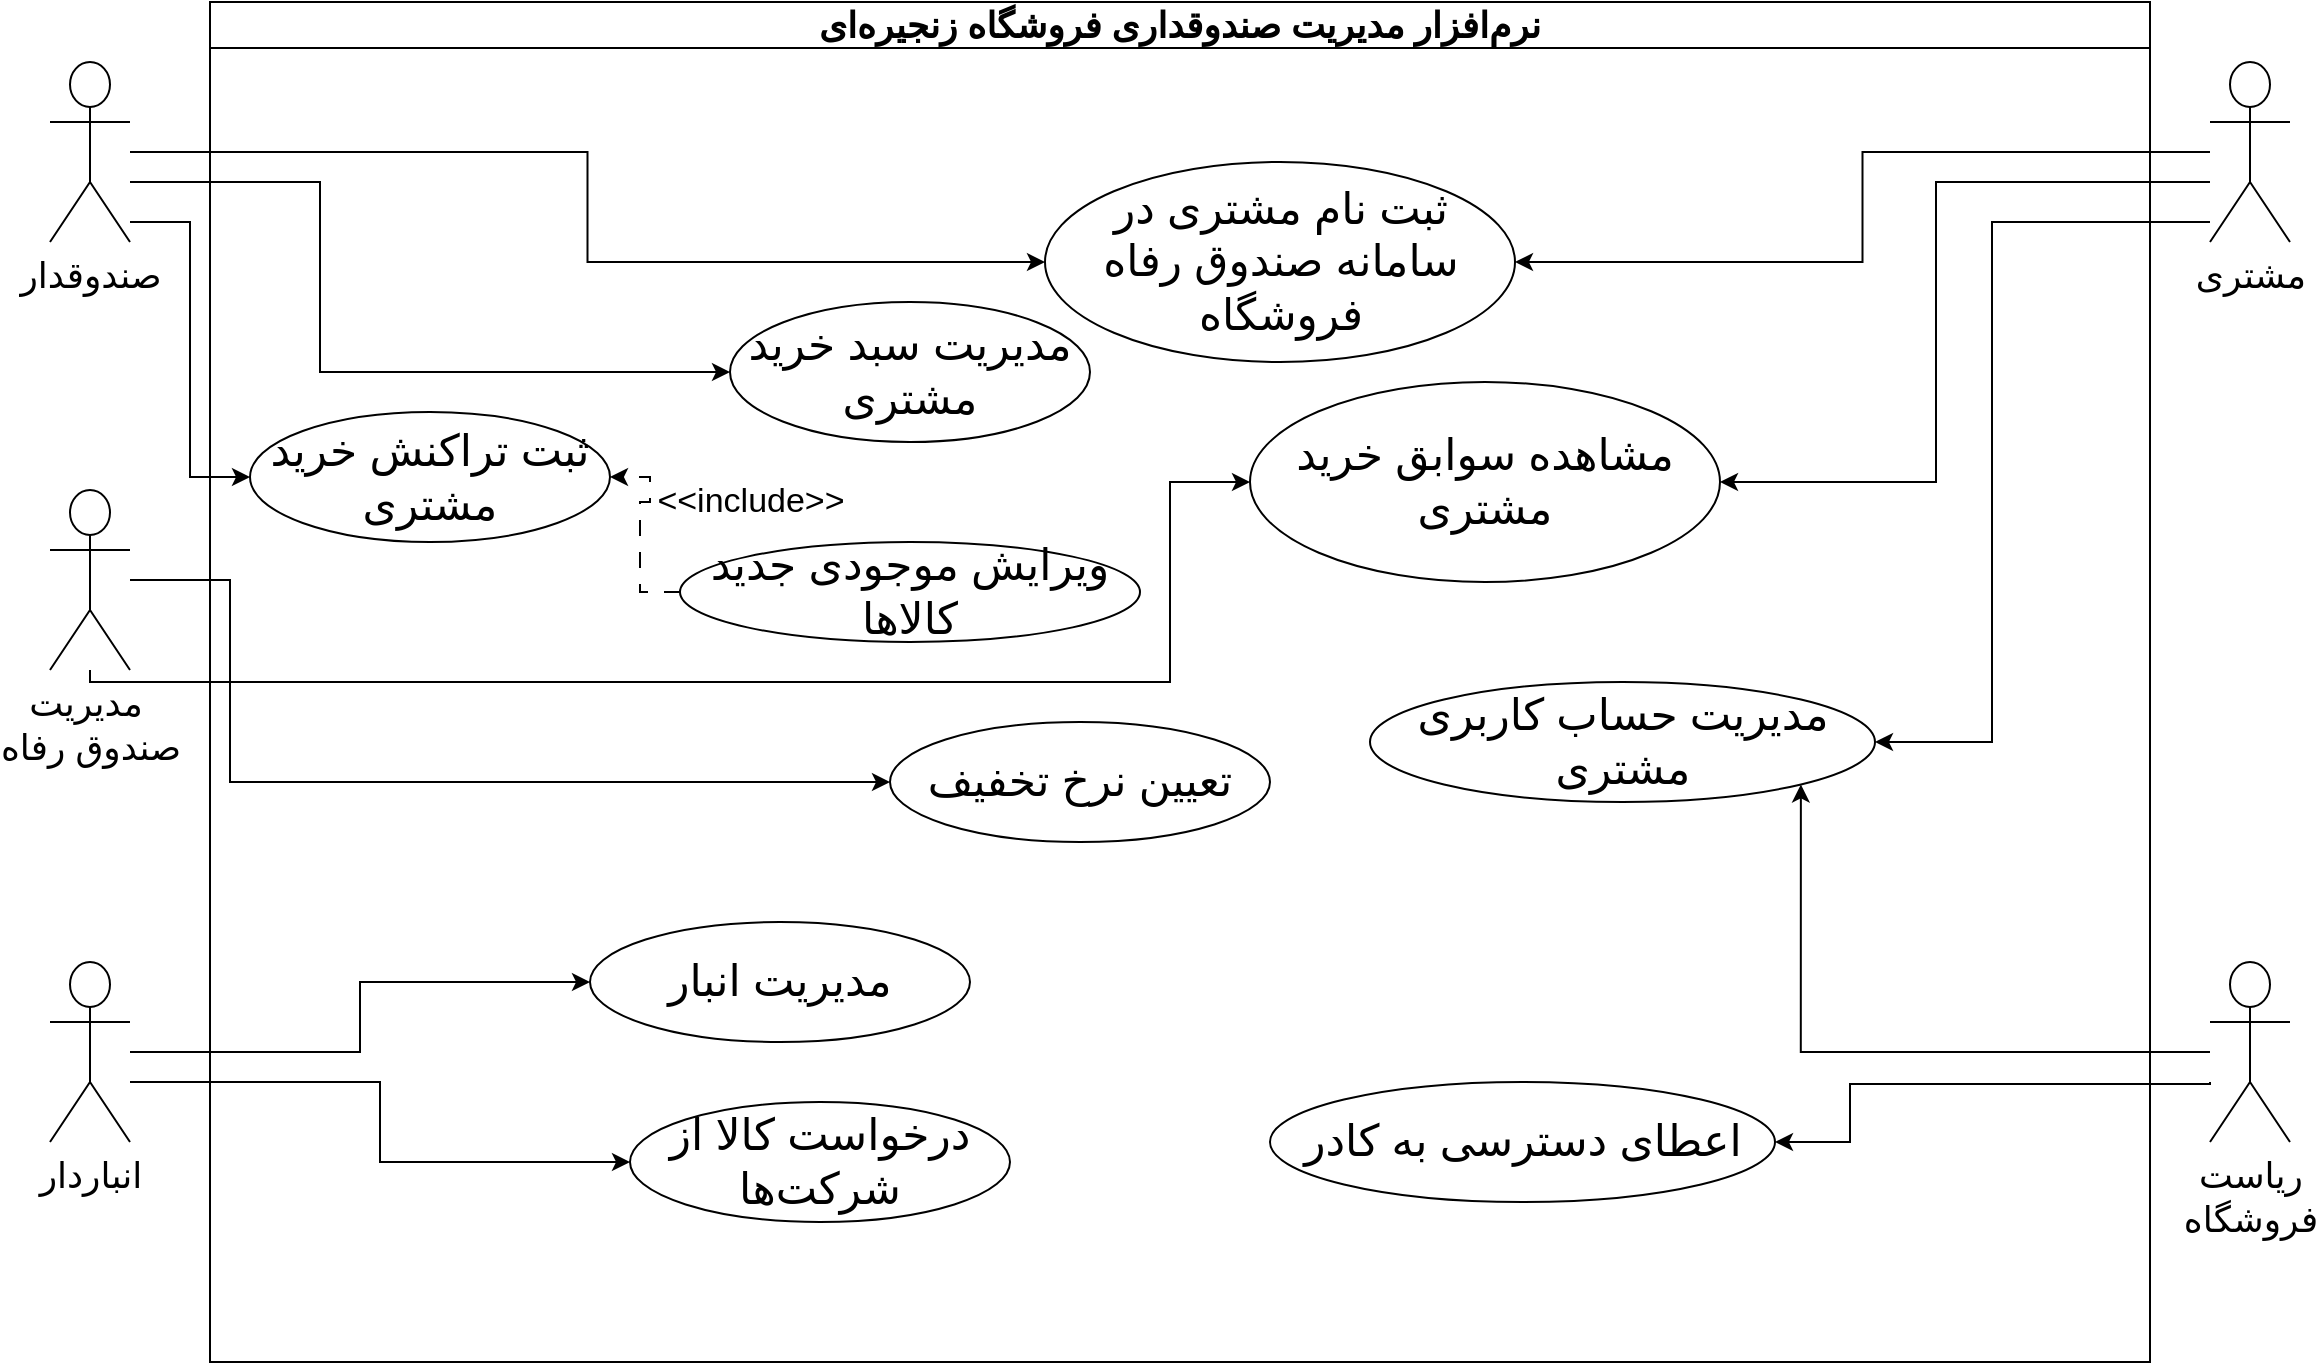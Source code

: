 <mxfile version="24.5.4" type="device">
  <diagram name="Page-1" id="_Y2IuD8lEzFMxkLg278f">
    <mxGraphModel dx="1615" dy="815" grid="1" gridSize="10" guides="1" tooltips="1" connect="1" arrows="1" fold="1" page="1" pageScale="1" pageWidth="1169" pageHeight="827" math="0" shadow="0">
      <root>
        <mxCell id="0" />
        <mxCell id="1" parent="0" />
        <mxCell id="T2mrMGNM1jW11NVGNgAQ-1" value="نرم‌افزار مدیریت صندوقداری فروشگاه زنجیره‌ای" style="swimlane;whiteSpace=wrap;html=1;fontSize=18;" parent="1" vertex="1">
          <mxGeometry x="110" y="80" width="970" height="680" as="geometry" />
        </mxCell>
        <mxCell id="QuEZP8PnhDWulCvqXEfY-8" value="ثبت نام مشتری در سامانه صندوق رفاه فروشگاه" style="ellipse;whiteSpace=wrap;html=1;fontSize=22;" vertex="1" parent="T2mrMGNM1jW11NVGNgAQ-1">
          <mxGeometry x="417.5" y="80" width="235" height="100" as="geometry" />
        </mxCell>
        <mxCell id="QuEZP8PnhDWulCvqXEfY-11" value="مشاهده سوابق خرید مشتری" style="ellipse;whiteSpace=wrap;html=1;fontSize=22;" vertex="1" parent="T2mrMGNM1jW11NVGNgAQ-1">
          <mxGeometry x="520" y="190" width="235" height="100" as="geometry" />
        </mxCell>
        <mxCell id="QuEZP8PnhDWulCvqXEfY-14" value="تعیین نرخ تخفیف" style="ellipse;whiteSpace=wrap;html=1;fontSize=22;" vertex="1" parent="T2mrMGNM1jW11NVGNgAQ-1">
          <mxGeometry x="340" y="360" width="190" height="60" as="geometry" />
        </mxCell>
        <mxCell id="QuEZP8PnhDWulCvqXEfY-16" value="مدیریت حساب کاربری مشتری" style="ellipse;whiteSpace=wrap;html=1;fontSize=22;" vertex="1" parent="T2mrMGNM1jW11NVGNgAQ-1">
          <mxGeometry x="580" y="340" width="252.5" height="60" as="geometry" />
        </mxCell>
        <mxCell id="QuEZP8PnhDWulCvqXEfY-19" value="مدیریت سبد خرید مشتری" style="ellipse;whiteSpace=wrap;html=1;fontSize=22;" vertex="1" parent="T2mrMGNM1jW11NVGNgAQ-1">
          <mxGeometry x="260" y="150" width="180" height="70" as="geometry" />
        </mxCell>
        <mxCell id="QuEZP8PnhDWulCvqXEfY-21" value="مدیریت انبار" style="ellipse;whiteSpace=wrap;html=1;fontSize=22;" vertex="1" parent="T2mrMGNM1jW11NVGNgAQ-1">
          <mxGeometry x="190" y="460" width="190" height="60" as="geometry" />
        </mxCell>
        <mxCell id="QuEZP8PnhDWulCvqXEfY-23" value="ثبت تراکنش خرید مشتری" style="ellipse;whiteSpace=wrap;html=1;fontSize=22;" vertex="1" parent="T2mrMGNM1jW11NVGNgAQ-1">
          <mxGeometry x="20" y="205" width="180" height="65" as="geometry" />
        </mxCell>
        <mxCell id="QuEZP8PnhDWulCvqXEfY-28" style="edgeStyle=orthogonalEdgeStyle;rounded=0;orthogonalLoop=1;jettySize=auto;html=1;entryX=1;entryY=0.5;entryDx=0;entryDy=0;dashed=1;dashPattern=8 8;" edge="1" parent="T2mrMGNM1jW11NVGNgAQ-1" source="QuEZP8PnhDWulCvqXEfY-24" target="QuEZP8PnhDWulCvqXEfY-23">
          <mxGeometry relative="1" as="geometry" />
        </mxCell>
        <mxCell id="QuEZP8PnhDWulCvqXEfY-29" value="&lt;font style=&quot;font-size: 17px;&quot;&gt;&amp;lt;&amp;lt;include&amp;gt;&amp;gt;&lt;/font&gt;" style="edgeLabel;html=1;align=center;verticalAlign=middle;resizable=0;points=[];" vertex="1" connectable="0" parent="QuEZP8PnhDWulCvqXEfY-28">
          <mxGeometry x="-0.448" y="5" relative="1" as="geometry">
            <mxPoint x="60" y="-37" as="offset" />
          </mxGeometry>
        </mxCell>
        <mxCell id="QuEZP8PnhDWulCvqXEfY-24" value="ویرایش موجودی جدید کالاها" style="ellipse;whiteSpace=wrap;html=1;fontSize=22;" vertex="1" parent="T2mrMGNM1jW11NVGNgAQ-1">
          <mxGeometry x="235" y="270" width="230" height="50" as="geometry" />
        </mxCell>
        <mxCell id="QuEZP8PnhDWulCvqXEfY-30" value="درخواست کالا از شرکت‌ها" style="ellipse;whiteSpace=wrap;html=1;fontSize=22;" vertex="1" parent="T2mrMGNM1jW11NVGNgAQ-1">
          <mxGeometry x="210" y="550" width="190" height="60" as="geometry" />
        </mxCell>
        <mxCell id="QuEZP8PnhDWulCvqXEfY-32" value="اعطای دسترسی به کادر" style="ellipse;whiteSpace=wrap;html=1;fontSize=22;" vertex="1" parent="T2mrMGNM1jW11NVGNgAQ-1">
          <mxGeometry x="530" y="540" width="252.5" height="60" as="geometry" />
        </mxCell>
        <mxCell id="QuEZP8PnhDWulCvqXEfY-33" style="edgeStyle=orthogonalEdgeStyle;rounded=0;orthogonalLoop=1;jettySize=auto;html=1;entryX=1;entryY=0.5;entryDx=0;entryDy=0;" edge="1" parent="T2mrMGNM1jW11NVGNgAQ-1" target="QuEZP8PnhDWulCvqXEfY-32">
          <mxGeometry relative="1" as="geometry">
            <mxPoint x="782.5" y="585" as="targetPoint" />
            <mxPoint x="1000" y="540" as="sourcePoint" />
            <Array as="points">
              <mxPoint x="820" y="541" />
              <mxPoint x="820" y="570" />
            </Array>
          </mxGeometry>
        </mxCell>
        <mxCell id="QuEZP8PnhDWulCvqXEfY-9" style="edgeStyle=orthogonalEdgeStyle;rounded=0;orthogonalLoop=1;jettySize=auto;html=1;entryX=0;entryY=0.5;entryDx=0;entryDy=0;" edge="1" parent="1" source="QuEZP8PnhDWulCvqXEfY-1" target="QuEZP8PnhDWulCvqXEfY-8">
          <mxGeometry relative="1" as="geometry" />
        </mxCell>
        <mxCell id="QuEZP8PnhDWulCvqXEfY-20" style="edgeStyle=orthogonalEdgeStyle;rounded=0;orthogonalLoop=1;jettySize=auto;html=1;entryX=0;entryY=0.5;entryDx=0;entryDy=0;" edge="1" parent="1" source="QuEZP8PnhDWulCvqXEfY-1" target="QuEZP8PnhDWulCvqXEfY-19">
          <mxGeometry relative="1" as="geometry">
            <Array as="points">
              <mxPoint x="165" y="170" />
              <mxPoint x="165" y="265" />
            </Array>
          </mxGeometry>
        </mxCell>
        <mxCell id="QuEZP8PnhDWulCvqXEfY-25" style="edgeStyle=orthogonalEdgeStyle;rounded=0;orthogonalLoop=1;jettySize=auto;html=1;entryX=0;entryY=0.5;entryDx=0;entryDy=0;" edge="1" parent="1" source="QuEZP8PnhDWulCvqXEfY-1" target="QuEZP8PnhDWulCvqXEfY-23">
          <mxGeometry relative="1" as="geometry">
            <Array as="points">
              <mxPoint x="100" y="190" />
              <mxPoint x="100" y="317" />
            </Array>
          </mxGeometry>
        </mxCell>
        <mxCell id="QuEZP8PnhDWulCvqXEfY-1" value="صندوقدار" style="shape=umlActor;verticalLabelPosition=bottom;verticalAlign=top;html=1;outlineConnect=0;fontSize=18;" vertex="1" parent="1">
          <mxGeometry x="30" y="110" width="40" height="90" as="geometry" />
        </mxCell>
        <mxCell id="QuEZP8PnhDWulCvqXEfY-10" style="edgeStyle=orthogonalEdgeStyle;rounded=0;orthogonalLoop=1;jettySize=auto;html=1;entryX=1;entryY=0.5;entryDx=0;entryDy=0;" edge="1" parent="1" source="QuEZP8PnhDWulCvqXEfY-2" target="QuEZP8PnhDWulCvqXEfY-8">
          <mxGeometry relative="1" as="geometry" />
        </mxCell>
        <mxCell id="QuEZP8PnhDWulCvqXEfY-13" style="edgeStyle=orthogonalEdgeStyle;rounded=0;orthogonalLoop=1;jettySize=auto;html=1;entryX=1;entryY=0.5;entryDx=0;entryDy=0;" edge="1" parent="1" source="QuEZP8PnhDWulCvqXEfY-2" target="QuEZP8PnhDWulCvqXEfY-11">
          <mxGeometry relative="1" as="geometry">
            <Array as="points">
              <mxPoint x="973" y="170" />
              <mxPoint x="973" y="320" />
            </Array>
          </mxGeometry>
        </mxCell>
        <mxCell id="QuEZP8PnhDWulCvqXEfY-17" style="edgeStyle=orthogonalEdgeStyle;rounded=0;orthogonalLoop=1;jettySize=auto;html=1;entryX=1;entryY=0.5;entryDx=0;entryDy=0;" edge="1" parent="1" source="QuEZP8PnhDWulCvqXEfY-2" target="QuEZP8PnhDWulCvqXEfY-16">
          <mxGeometry relative="1" as="geometry">
            <Array as="points">
              <mxPoint x="1001" y="190" />
              <mxPoint x="1001" y="450" />
            </Array>
          </mxGeometry>
        </mxCell>
        <mxCell id="QuEZP8PnhDWulCvqXEfY-2" value="مشتری" style="shape=umlActor;verticalLabelPosition=bottom;verticalAlign=top;html=1;outlineConnect=0;fontSize=18;" vertex="1" parent="1">
          <mxGeometry x="1110" y="110" width="40" height="90" as="geometry" />
        </mxCell>
        <mxCell id="QuEZP8PnhDWulCvqXEfY-18" style="edgeStyle=orthogonalEdgeStyle;rounded=0;orthogonalLoop=1;jettySize=auto;html=1;entryX=1;entryY=1;entryDx=0;entryDy=0;" edge="1" parent="1" source="QuEZP8PnhDWulCvqXEfY-3" target="QuEZP8PnhDWulCvqXEfY-16">
          <mxGeometry relative="1" as="geometry" />
        </mxCell>
        <mxCell id="QuEZP8PnhDWulCvqXEfY-3" value="ریاست&lt;div&gt;فروشگاه&lt;/div&gt;" style="shape=umlActor;verticalLabelPosition=bottom;verticalAlign=top;html=1;outlineConnect=0;fontSize=18;" vertex="1" parent="1">
          <mxGeometry x="1110" y="560" width="40" height="90" as="geometry" />
        </mxCell>
        <mxCell id="QuEZP8PnhDWulCvqXEfY-12" style="edgeStyle=orthogonalEdgeStyle;rounded=0;orthogonalLoop=1;jettySize=auto;html=1;entryX=0;entryY=0.5;entryDx=0;entryDy=0;" edge="1" parent="1" source="QuEZP8PnhDWulCvqXEfY-6" target="QuEZP8PnhDWulCvqXEfY-11">
          <mxGeometry relative="1" as="geometry">
            <Array as="points">
              <mxPoint x="50" y="420" />
              <mxPoint x="590" y="420" />
              <mxPoint x="590" y="320" />
            </Array>
          </mxGeometry>
        </mxCell>
        <mxCell id="QuEZP8PnhDWulCvqXEfY-15" style="edgeStyle=orthogonalEdgeStyle;rounded=0;orthogonalLoop=1;jettySize=auto;html=1;entryX=0;entryY=0.5;entryDx=0;entryDy=0;" edge="1" parent="1" source="QuEZP8PnhDWulCvqXEfY-6" target="QuEZP8PnhDWulCvqXEfY-14">
          <mxGeometry relative="1" as="geometry">
            <Array as="points">
              <mxPoint x="120" y="369" />
              <mxPoint x="120" y="470" />
            </Array>
          </mxGeometry>
        </mxCell>
        <mxCell id="QuEZP8PnhDWulCvqXEfY-6" value="مدیریت&amp;nbsp;&lt;div&gt;صندوق رفاه&lt;/div&gt;" style="shape=umlActor;verticalLabelPosition=bottom;verticalAlign=top;html=1;outlineConnect=0;fontSize=18;" vertex="1" parent="1">
          <mxGeometry x="30" y="324" width="40" height="90" as="geometry" />
        </mxCell>
        <mxCell id="QuEZP8PnhDWulCvqXEfY-22" style="edgeStyle=orthogonalEdgeStyle;rounded=0;orthogonalLoop=1;jettySize=auto;html=1;entryX=0;entryY=0.5;entryDx=0;entryDy=0;" edge="1" parent="1" source="QuEZP8PnhDWulCvqXEfY-7" target="QuEZP8PnhDWulCvqXEfY-21">
          <mxGeometry relative="1" as="geometry" />
        </mxCell>
        <mxCell id="QuEZP8PnhDWulCvqXEfY-31" style="edgeStyle=orthogonalEdgeStyle;rounded=0;orthogonalLoop=1;jettySize=auto;html=1;entryX=0;entryY=0.5;entryDx=0;entryDy=0;" edge="1" parent="1" source="QuEZP8PnhDWulCvqXEfY-7" target="QuEZP8PnhDWulCvqXEfY-30">
          <mxGeometry relative="1" as="geometry">
            <Array as="points">
              <mxPoint x="195" y="620" />
              <mxPoint x="195" y="660" />
            </Array>
          </mxGeometry>
        </mxCell>
        <mxCell id="QuEZP8PnhDWulCvqXEfY-7" value="انباردار" style="shape=umlActor;verticalLabelPosition=bottom;verticalAlign=top;html=1;outlineConnect=0;fontSize=18;" vertex="1" parent="1">
          <mxGeometry x="30" y="560" width="40" height="90" as="geometry" />
        </mxCell>
      </root>
    </mxGraphModel>
  </diagram>
</mxfile>
